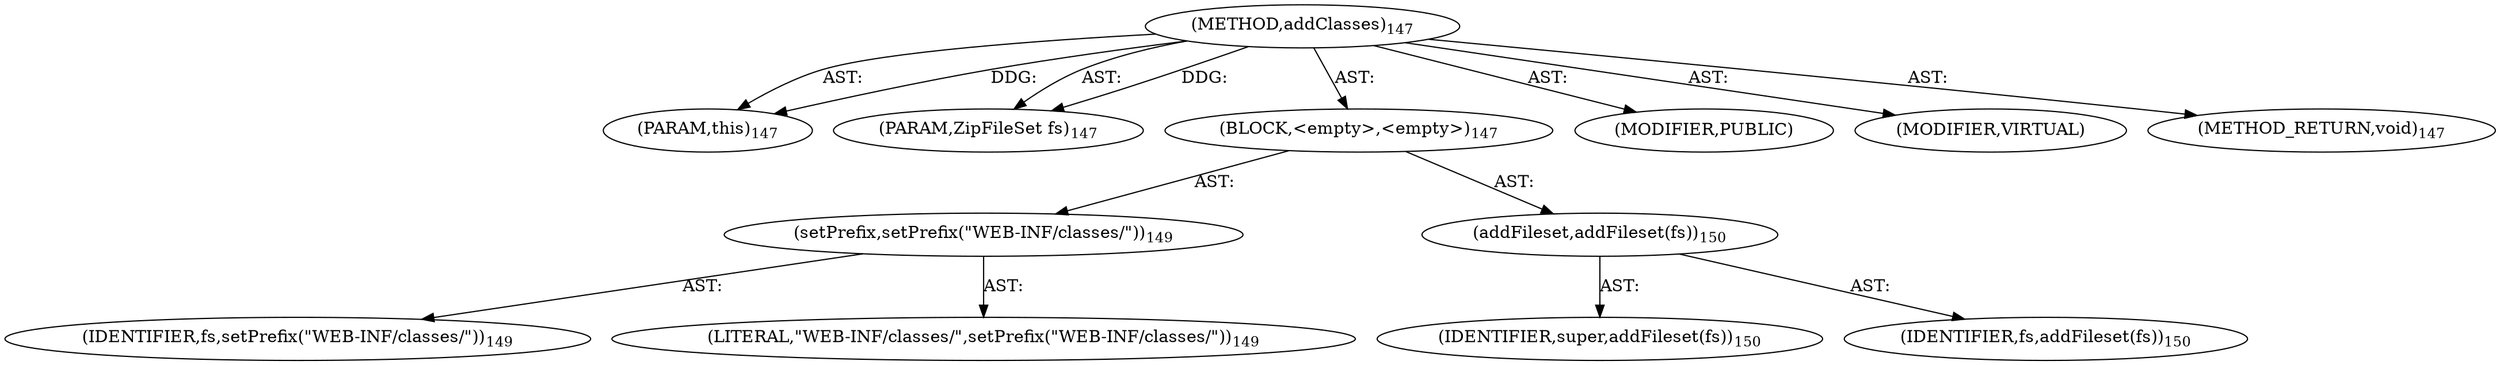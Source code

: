 digraph "addClasses" {  
"111669149700" [label = <(METHOD,addClasses)<SUB>147</SUB>> ]
"115964117001" [label = <(PARAM,this)<SUB>147</SUB>> ]
"115964117002" [label = <(PARAM,ZipFileSet fs)<SUB>147</SUB>> ]
"25769803782" [label = <(BLOCK,&lt;empty&gt;,&lt;empty&gt;)<SUB>147</SUB>> ]
"30064771097" [label = <(setPrefix,setPrefix(&quot;WEB-INF/classes/&quot;))<SUB>149</SUB>> ]
"68719476761" [label = <(IDENTIFIER,fs,setPrefix(&quot;WEB-INF/classes/&quot;))<SUB>149</SUB>> ]
"90194313222" [label = <(LITERAL,&quot;WEB-INF/classes/&quot;,setPrefix(&quot;WEB-INF/classes/&quot;))<SUB>149</SUB>> ]
"30064771098" [label = <(addFileset,addFileset(fs))<SUB>150</SUB>> ]
"68719476762" [label = <(IDENTIFIER,super,addFileset(fs))<SUB>150</SUB>> ]
"68719476763" [label = <(IDENTIFIER,fs,addFileset(fs))<SUB>150</SUB>> ]
"133143986188" [label = <(MODIFIER,PUBLIC)> ]
"133143986189" [label = <(MODIFIER,VIRTUAL)> ]
"128849018884" [label = <(METHOD_RETURN,void)<SUB>147</SUB>> ]
  "111669149700" -> "115964117001"  [ label = "AST: "] 
  "111669149700" -> "115964117002"  [ label = "AST: "] 
  "111669149700" -> "25769803782"  [ label = "AST: "] 
  "111669149700" -> "133143986188"  [ label = "AST: "] 
  "111669149700" -> "133143986189"  [ label = "AST: "] 
  "111669149700" -> "128849018884"  [ label = "AST: "] 
  "25769803782" -> "30064771097"  [ label = "AST: "] 
  "25769803782" -> "30064771098"  [ label = "AST: "] 
  "30064771097" -> "68719476761"  [ label = "AST: "] 
  "30064771097" -> "90194313222"  [ label = "AST: "] 
  "30064771098" -> "68719476762"  [ label = "AST: "] 
  "30064771098" -> "68719476763"  [ label = "AST: "] 
  "111669149700" -> "115964117001"  [ label = "DDG: "] 
  "111669149700" -> "115964117002"  [ label = "DDG: "] 
}
